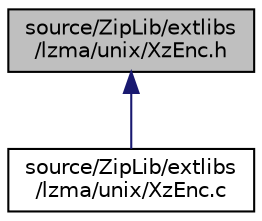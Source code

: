 digraph "source/ZipLib/extlibs/lzma/unix/XzEnc.h"
{
 // LATEX_PDF_SIZE
  edge [fontname="Helvetica",fontsize="10",labelfontname="Helvetica",labelfontsize="10"];
  node [fontname="Helvetica",fontsize="10",shape=record];
  Node1 [label="source/ZipLib/extlibs\l/lzma/unix/XzEnc.h",height=0.2,width=0.4,color="black", fillcolor="grey75", style="filled", fontcolor="black",tooltip=" "];
  Node1 -> Node2 [dir="back",color="midnightblue",fontsize="10",style="solid"];
  Node2 [label="source/ZipLib/extlibs\l/lzma/unix/XzEnc.c",height=0.2,width=0.4,color="black", fillcolor="white", style="filled",URL="$unix_2_xz_enc_8c.html",tooltip=" "];
}
